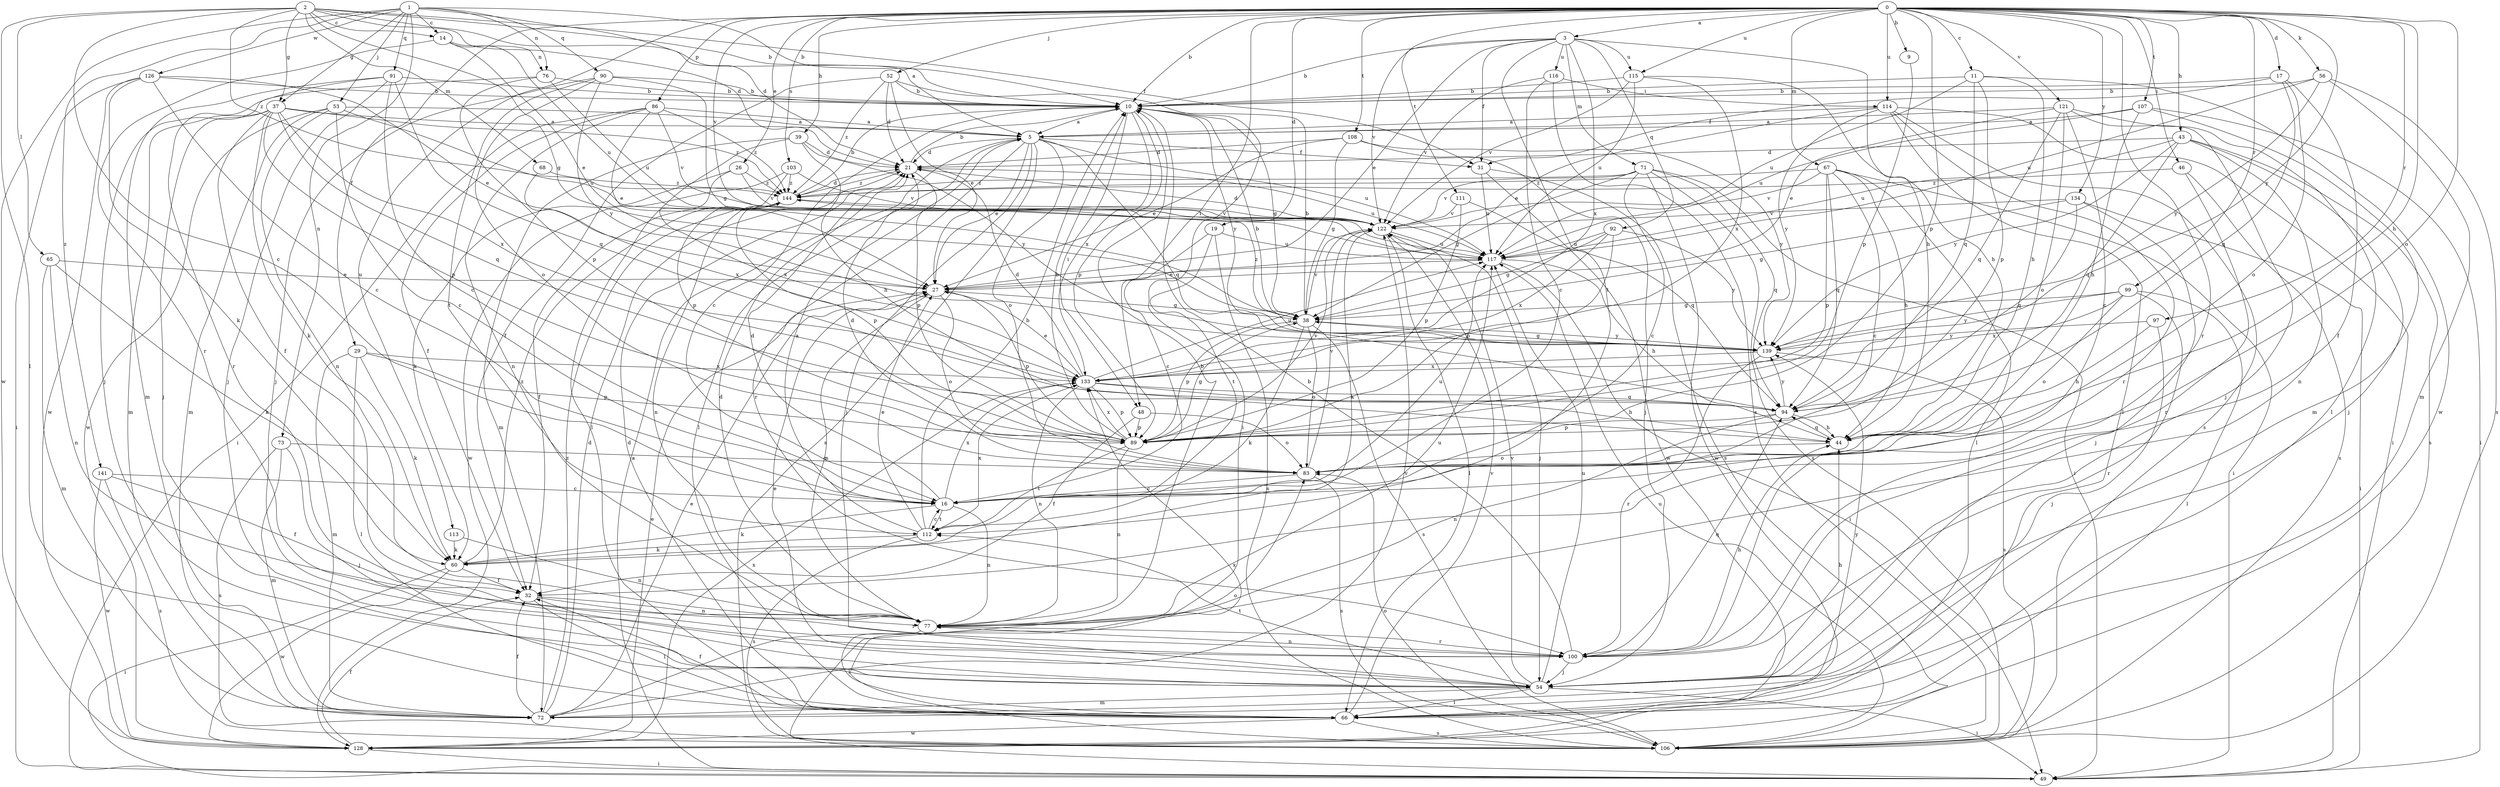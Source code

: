 strict digraph  {
0;
1;
2;
3;
5;
9;
10;
11;
14;
16;
17;
19;
21;
26;
27;
29;
31;
32;
37;
38;
39;
43;
44;
46;
48;
49;
52;
53;
54;
56;
60;
65;
66;
67;
68;
71;
72;
73;
76;
77;
83;
86;
89;
90;
91;
92;
94;
97;
99;
100;
103;
106;
107;
108;
111;
112;
113;
114;
115;
116;
117;
121;
122;
126;
128;
133;
134;
139;
141;
144;
0 -> 3  [label=a];
0 -> 9  [label=b];
0 -> 10  [label=b];
0 -> 11  [label=c];
0 -> 17  [label=d];
0 -> 19  [label=d];
0 -> 26  [label=e];
0 -> 29  [label=f];
0 -> 39  [label=h];
0 -> 43  [label=h];
0 -> 44  [label=h];
0 -> 46  [label=i];
0 -> 48  [label=i];
0 -> 52  [label=j];
0 -> 56  [label=k];
0 -> 67  [label=m];
0 -> 83  [label=o];
0 -> 86  [label=p];
0 -> 89  [label=p];
0 -> 97  [label=r];
0 -> 99  [label=r];
0 -> 100  [label=r];
0 -> 103  [label=s];
0 -> 107  [label=t];
0 -> 108  [label=t];
0 -> 111  [label=t];
0 -> 113  [label=u];
0 -> 114  [label=u];
0 -> 115  [label=u];
0 -> 121  [label=v];
0 -> 122  [label=v];
0 -> 134  [label=y];
0 -> 139  [label=y];
1 -> 10  [label=b];
1 -> 14  [label=c];
1 -> 21  [label=d];
1 -> 37  [label=g];
1 -> 53  [label=j];
1 -> 73  [label=n];
1 -> 76  [label=n];
1 -> 90  [label=q];
1 -> 91  [label=q];
1 -> 126  [label=w];
1 -> 128  [label=w];
1 -> 141  [label=z];
2 -> 5  [label=a];
2 -> 10  [label=b];
2 -> 14  [label=c];
2 -> 16  [label=c];
2 -> 21  [label=d];
2 -> 31  [label=f];
2 -> 37  [label=g];
2 -> 38  [label=g];
2 -> 65  [label=l];
2 -> 66  [label=l];
2 -> 68  [label=m];
2 -> 144  [label=z];
3 -> 10  [label=b];
3 -> 27  [label=e];
3 -> 31  [label=f];
3 -> 44  [label=h];
3 -> 71  [label=m];
3 -> 92  [label=q];
3 -> 112  [label=t];
3 -> 115  [label=u];
3 -> 116  [label=u];
3 -> 122  [label=v];
3 -> 133  [label=x];
5 -> 21  [label=d];
5 -> 27  [label=e];
5 -> 31  [label=f];
5 -> 54  [label=j];
5 -> 66  [label=l];
5 -> 83  [label=o];
5 -> 94  [label=q];
5 -> 100  [label=r];
5 -> 106  [label=s];
5 -> 117  [label=u];
9 -> 89  [label=p];
10 -> 5  [label=a];
10 -> 16  [label=c];
10 -> 38  [label=g];
10 -> 48  [label=i];
10 -> 89  [label=p];
10 -> 133  [label=x];
10 -> 139  [label=y];
11 -> 10  [label=b];
11 -> 44  [label=h];
11 -> 89  [label=p];
11 -> 94  [label=q];
11 -> 117  [label=u];
11 -> 128  [label=w];
14 -> 27  [label=e];
14 -> 76  [label=n];
14 -> 100  [label=r];
14 -> 117  [label=u];
16 -> 21  [label=d];
16 -> 60  [label=k];
16 -> 77  [label=n];
16 -> 112  [label=t];
16 -> 117  [label=u];
16 -> 133  [label=x];
17 -> 10  [label=b];
17 -> 31  [label=f];
17 -> 32  [label=f];
17 -> 83  [label=o];
17 -> 94  [label=q];
19 -> 16  [label=c];
19 -> 106  [label=s];
19 -> 112  [label=t];
19 -> 117  [label=u];
21 -> 10  [label=b];
21 -> 89  [label=p];
21 -> 117  [label=u];
21 -> 144  [label=z];
26 -> 60  [label=k];
26 -> 122  [label=v];
26 -> 133  [label=x];
26 -> 144  [label=z];
27 -> 38  [label=g];
27 -> 77  [label=n];
27 -> 83  [label=o];
27 -> 89  [label=p];
29 -> 60  [label=k];
29 -> 66  [label=l];
29 -> 72  [label=m];
29 -> 89  [label=p];
29 -> 133  [label=x];
31 -> 106  [label=s];
31 -> 117  [label=u];
31 -> 128  [label=w];
32 -> 66  [label=l];
32 -> 77  [label=n];
32 -> 100  [label=r];
37 -> 5  [label=a];
37 -> 32  [label=f];
37 -> 54  [label=j];
37 -> 60  [label=k];
37 -> 72  [label=m];
37 -> 89  [label=p];
37 -> 94  [label=q];
37 -> 133  [label=x];
37 -> 144  [label=z];
38 -> 10  [label=b];
38 -> 60  [label=k];
38 -> 83  [label=o];
38 -> 89  [label=p];
38 -> 106  [label=s];
38 -> 122  [label=v];
38 -> 139  [label=y];
38 -> 144  [label=z];
39 -> 21  [label=d];
39 -> 44  [label=h];
39 -> 66  [label=l];
39 -> 72  [label=m];
39 -> 139  [label=y];
43 -> 21  [label=d];
43 -> 54  [label=j];
43 -> 77  [label=n];
43 -> 94  [label=q];
43 -> 106  [label=s];
43 -> 117  [label=u];
43 -> 139  [label=y];
44 -> 83  [label=o];
44 -> 94  [label=q];
46 -> 100  [label=r];
46 -> 106  [label=s];
46 -> 144  [label=z];
48 -> 32  [label=f];
48 -> 83  [label=o];
48 -> 89  [label=p];
49 -> 5  [label=a];
52 -> 10  [label=b];
52 -> 21  [label=d];
52 -> 27  [label=e];
52 -> 32  [label=f];
52 -> 49  [label=i];
52 -> 144  [label=z];
53 -> 5  [label=a];
53 -> 16  [label=c];
53 -> 72  [label=m];
53 -> 77  [label=n];
53 -> 117  [label=u];
53 -> 128  [label=w];
54 -> 27  [label=e];
54 -> 44  [label=h];
54 -> 49  [label=i];
54 -> 66  [label=l];
54 -> 72  [label=m];
54 -> 112  [label=t];
54 -> 117  [label=u];
54 -> 122  [label=v];
56 -> 10  [label=b];
56 -> 72  [label=m];
56 -> 106  [label=s];
56 -> 117  [label=u];
56 -> 139  [label=y];
60 -> 32  [label=f];
60 -> 49  [label=i];
60 -> 128  [label=w];
60 -> 144  [label=z];
65 -> 27  [label=e];
65 -> 60  [label=k];
65 -> 72  [label=m];
65 -> 77  [label=n];
66 -> 21  [label=d];
66 -> 32  [label=f];
66 -> 106  [label=s];
66 -> 122  [label=v];
66 -> 128  [label=w];
66 -> 139  [label=y];
67 -> 16  [label=c];
67 -> 44  [label=h];
67 -> 49  [label=i];
67 -> 66  [label=l];
67 -> 89  [label=p];
67 -> 94  [label=q];
67 -> 122  [label=v];
67 -> 144  [label=z];
68 -> 133  [label=x];
68 -> 144  [label=z];
71 -> 16  [label=c];
71 -> 38  [label=g];
71 -> 49  [label=i];
71 -> 94  [label=q];
71 -> 106  [label=s];
71 -> 122  [label=v];
71 -> 128  [label=w];
71 -> 144  [label=z];
72 -> 21  [label=d];
72 -> 27  [label=e];
72 -> 32  [label=f];
72 -> 83  [label=o];
72 -> 122  [label=v];
72 -> 144  [label=z];
73 -> 54  [label=j];
73 -> 72  [label=m];
73 -> 83  [label=o];
73 -> 106  [label=s];
76 -> 10  [label=b];
76 -> 54  [label=j];
76 -> 89  [label=p];
76 -> 117  [label=u];
77 -> 10  [label=b];
77 -> 21  [label=d];
77 -> 66  [label=l];
77 -> 100  [label=r];
77 -> 117  [label=u];
83 -> 16  [label=c];
83 -> 21  [label=d];
83 -> 106  [label=s];
83 -> 122  [label=v];
86 -> 5  [label=a];
86 -> 27  [label=e];
86 -> 32  [label=f];
86 -> 49  [label=i];
86 -> 77  [label=n];
86 -> 122  [label=v];
86 -> 144  [label=z];
89 -> 10  [label=b];
89 -> 38  [label=g];
89 -> 77  [label=n];
89 -> 112  [label=t];
89 -> 122  [label=v];
89 -> 133  [label=x];
90 -> 10  [label=b];
90 -> 38  [label=g];
90 -> 54  [label=j];
90 -> 83  [label=o];
90 -> 112  [label=t];
90 -> 139  [label=y];
91 -> 10  [label=b];
91 -> 16  [label=c];
91 -> 54  [label=j];
91 -> 72  [label=m];
91 -> 94  [label=q];
91 -> 100  [label=r];
92 -> 38  [label=g];
92 -> 89  [label=p];
92 -> 117  [label=u];
92 -> 133  [label=x];
92 -> 139  [label=y];
94 -> 44  [label=h];
94 -> 77  [label=n];
94 -> 89  [label=p];
94 -> 139  [label=y];
97 -> 44  [label=h];
97 -> 54  [label=j];
97 -> 139  [label=y];
99 -> 38  [label=g];
99 -> 66  [label=l];
99 -> 83  [label=o];
99 -> 100  [label=r];
99 -> 133  [label=x];
99 -> 139  [label=y];
100 -> 10  [label=b];
100 -> 44  [label=h];
100 -> 54  [label=j];
100 -> 77  [label=n];
100 -> 94  [label=q];
103 -> 89  [label=p];
103 -> 122  [label=v];
103 -> 128  [label=w];
103 -> 144  [label=z];
106 -> 83  [label=o];
106 -> 117  [label=u];
106 -> 133  [label=x];
107 -> 5  [label=a];
107 -> 44  [label=h];
107 -> 49  [label=i];
107 -> 72  [label=m];
107 -> 117  [label=u];
108 -> 21  [label=d];
108 -> 27  [label=e];
108 -> 38  [label=g];
108 -> 54  [label=j];
108 -> 139  [label=y];
111 -> 89  [label=p];
111 -> 94  [label=q];
111 -> 122  [label=v];
112 -> 5  [label=a];
112 -> 10  [label=b];
112 -> 16  [label=c];
112 -> 27  [label=e];
112 -> 60  [label=k];
112 -> 106  [label=s];
112 -> 133  [label=x];
113 -> 60  [label=k];
113 -> 77  [label=n];
114 -> 5  [label=a];
114 -> 27  [label=e];
114 -> 49  [label=i];
114 -> 66  [label=l];
114 -> 100  [label=r];
114 -> 106  [label=s];
114 -> 139  [label=y];
115 -> 10  [label=b];
115 -> 44  [label=h];
115 -> 117  [label=u];
115 -> 122  [label=v];
115 -> 133  [label=x];
116 -> 16  [label=c];
116 -> 106  [label=s];
116 -> 122  [label=v];
116 -> 114  [label=i];
117 -> 27  [label=e];
117 -> 44  [label=h];
117 -> 49  [label=i];
121 -> 5  [label=a];
121 -> 16  [label=c];
121 -> 27  [label=e];
121 -> 54  [label=j];
121 -> 66  [label=l];
121 -> 83  [label=o];
121 -> 94  [label=q];
122 -> 21  [label=d];
122 -> 54  [label=j];
122 -> 60  [label=k];
122 -> 66  [label=l];
122 -> 117  [label=u];
126 -> 10  [label=b];
126 -> 16  [label=c];
126 -> 27  [label=e];
126 -> 49  [label=i];
126 -> 60  [label=k];
126 -> 128  [label=w];
128 -> 27  [label=e];
128 -> 32  [label=f];
128 -> 49  [label=i];
128 -> 133  [label=x];
133 -> 21  [label=d];
133 -> 27  [label=e];
133 -> 44  [label=h];
133 -> 77  [label=n];
133 -> 89  [label=p];
133 -> 94  [label=q];
133 -> 117  [label=u];
134 -> 38  [label=g];
134 -> 49  [label=i];
134 -> 54  [label=j];
134 -> 94  [label=q];
134 -> 122  [label=v];
139 -> 10  [label=b];
139 -> 38  [label=g];
139 -> 100  [label=r];
139 -> 106  [label=s];
139 -> 133  [label=x];
141 -> 16  [label=c];
141 -> 32  [label=f];
141 -> 106  [label=s];
141 -> 128  [label=w];
144 -> 10  [label=b];
144 -> 21  [label=d];
144 -> 32  [label=f];
144 -> 77  [label=n];
144 -> 89  [label=p];
144 -> 122  [label=v];
}
